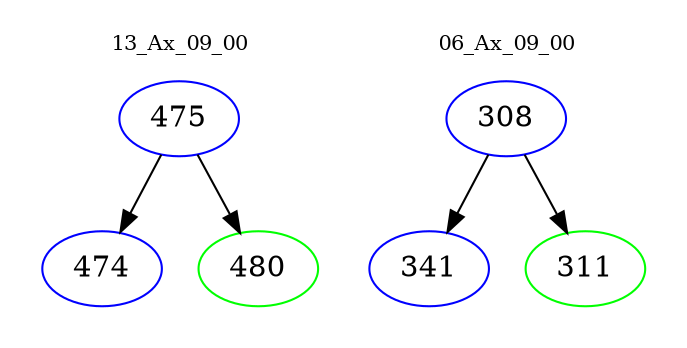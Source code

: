 digraph{
subgraph cluster_0 {
color = white
label = "13_Ax_09_00";
fontsize=10;
T0_475 [label="475", color="blue"]
T0_475 -> T0_474 [color="black"]
T0_474 [label="474", color="blue"]
T0_475 -> T0_480 [color="black"]
T0_480 [label="480", color="green"]
}
subgraph cluster_1 {
color = white
label = "06_Ax_09_00";
fontsize=10;
T1_308 [label="308", color="blue"]
T1_308 -> T1_341 [color="black"]
T1_341 [label="341", color="blue"]
T1_308 -> T1_311 [color="black"]
T1_311 [label="311", color="green"]
}
}
